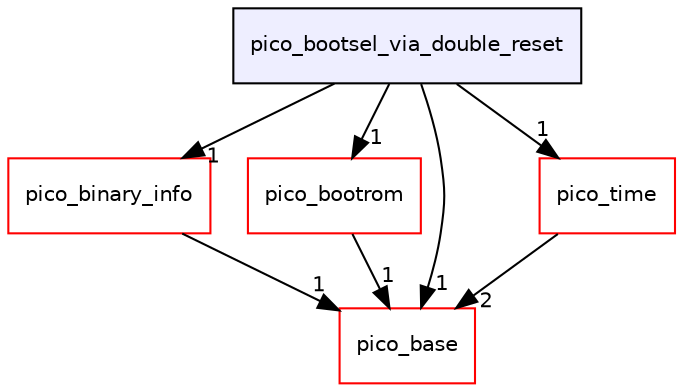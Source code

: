digraph "pico_bootsel_via_double_reset" {
  compound=true
  node [ fontsize="10", fontname="Helvetica"];
  edge [ labelfontsize="10", labelfontname="Helvetica"];
  dir_cdbccba43a759bcfa97aebc6812fae4c [shape=box, label="pico_bootsel_via_double_reset", style="filled", fillcolor="#eeeeff", pencolor="black", URL="dir_cdbccba43a759bcfa97aebc6812fae4c.html"];
  dir_3dab16ea41ea245df7c2e3d74b6863f3 [shape=box label="pico_binary_info" fillcolor="white" style="filled" color="red" URL="dir_3dab16ea41ea245df7c2e3d74b6863f3.html"];
  dir_fff3481d602476b324fe0f2e99114150 [shape=box label="pico_bootrom" fillcolor="white" style="filled" color="red" URL="dir_fff3481d602476b324fe0f2e99114150.html"];
  dir_ee4ba4c32933fd9d1c9bce216e67756d [shape=box label="pico_base" fillcolor="white" style="filled" color="red" URL="dir_ee4ba4c32933fd9d1c9bce216e67756d.html"];
  dir_cc740ddf7ebf14a28f7e7a6178d204e2 [shape=box label="pico_time" fillcolor="white" style="filled" color="red" URL="dir_cc740ddf7ebf14a28f7e7a6178d204e2.html"];
  dir_cdbccba43a759bcfa97aebc6812fae4c->dir_3dab16ea41ea245df7c2e3d74b6863f3 [headlabel="1", labeldistance=1.5 headhref="dir_000131_000013.html"];
  dir_cdbccba43a759bcfa97aebc6812fae4c->dir_fff3481d602476b324fe0f2e99114150 [headlabel="1", labeldistance=1.5 headhref="dir_000131_000127.html"];
  dir_cdbccba43a759bcfa97aebc6812fae4c->dir_ee4ba4c32933fd9d1c9bce216e67756d [headlabel="1", labeldistance=1.5 headhref="dir_000131_000007.html"];
  dir_cdbccba43a759bcfa97aebc6812fae4c->dir_cc740ddf7ebf14a28f7e7a6178d204e2 [headlabel="1", labeldistance=1.5 headhref="dir_000131_000035.html"];
  dir_3dab16ea41ea245df7c2e3d74b6863f3->dir_ee4ba4c32933fd9d1c9bce216e67756d [headlabel="1", labeldistance=1.5 headhref="dir_000013_000007.html"];
  dir_fff3481d602476b324fe0f2e99114150->dir_ee4ba4c32933fd9d1c9bce216e67756d [headlabel="1", labeldistance=1.5 headhref="dir_000127_000007.html"];
  dir_cc740ddf7ebf14a28f7e7a6178d204e2->dir_ee4ba4c32933fd9d1c9bce216e67756d [headlabel="2", labeldistance=1.5 headhref="dir_000035_000007.html"];
}
